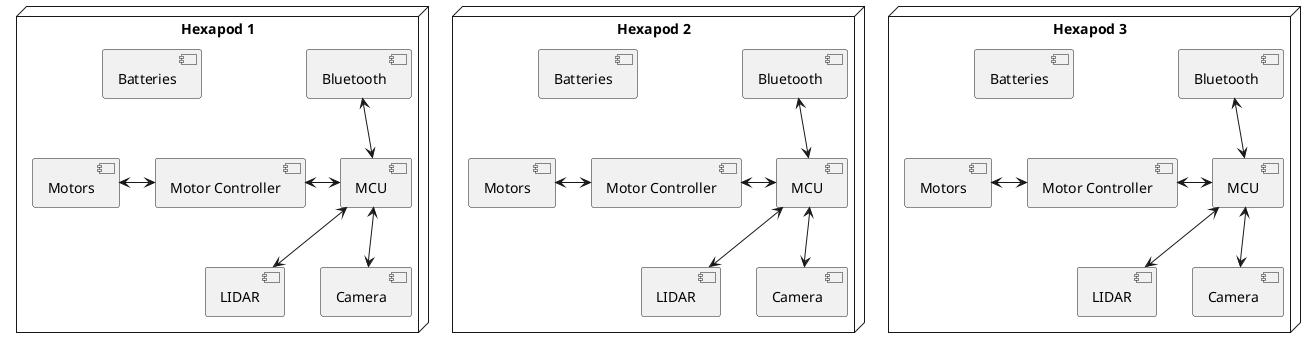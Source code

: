 @startuml
!definelong Hexapod(XX)

    node "Hexapod XX" {
      [MCU] as XX##mcu
      [LIDAR] as XX##lidar
      [Camera] as XX##camera
      [Bluetooth] as XX##bt 
      [Motors] as XX##motors
      [Motor Controller] as XX##mc
      [Batteries] as XX##power
    }
    XX##mcu <-down-> XX##lidar
    XX##mcu <-down-> XX##camera
    XX##mcu <-up-> XX##bt

    XX##mc <-left-> XX##motors
    XX##mcu <-left-> XX##mc
!enddefinelong

Hexapod(1)
Hexapod(2)
Hexapod(3)

@enduml